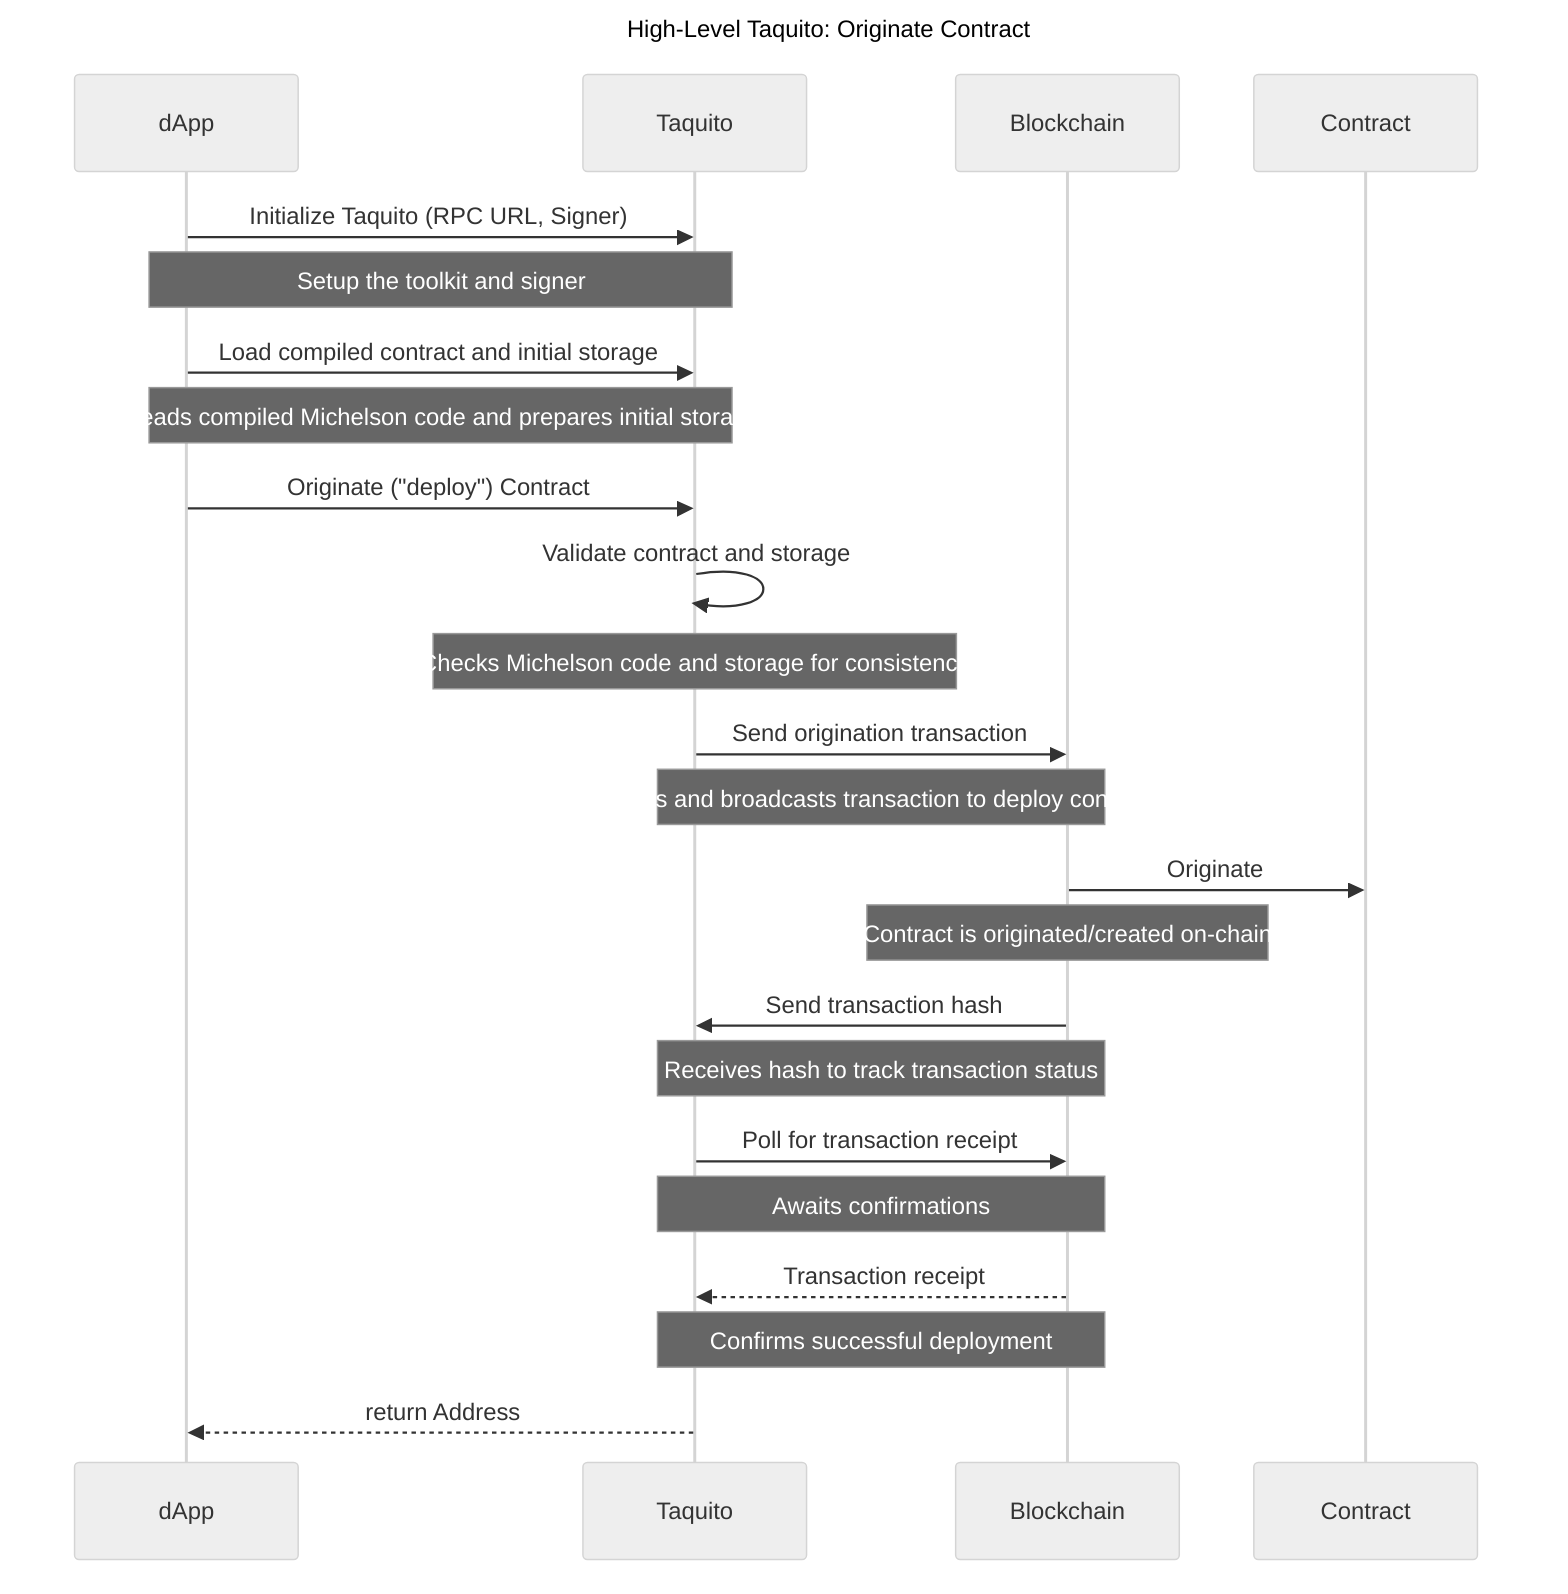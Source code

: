 ---
title: "High-Level Taquito: Originate Contract"
---
%%{init: {'theme': 'neutral'}}%%
sequenceDiagram
  participant dApp
  participant Taquito
  participant Blockchain
  participant Contract

  dApp->>Taquito: Initialize Taquito (RPC URL, Signer)
  Note over dApp,Taquito: Setup the toolkit and signer

  dApp->>Taquito: Load compiled contract and initial storage
  Note over dApp,Taquito: Reads compiled Michelson code and prepares initial storage

  dApp->>Taquito: Originate ("deploy") Contract
  Taquito->>Taquito: Validate contract and storage
  Note over Taquito: Checks Michelson code and storage for consistency

  Taquito->>Blockchain: Send origination transaction
  Note over Taquito,Blockchain: Signs and broadcasts transaction to deploy contract

  Blockchain->>Contract: Originate
  Note over Blockchain: Contract is originated/created on-chain

  Blockchain->>Taquito: Send transaction hash
  Note over Blockchain,Taquito: Receives hash to track transaction status

  Taquito->>Blockchain: Poll for transaction receipt
  Note over Taquito,Blockchain: Awaits confirmations

  Blockchain-->>Taquito: Transaction receipt
  Note over Blockchain,Taquito: Confirms successful deployment

  Taquito-->>dApp: return Address